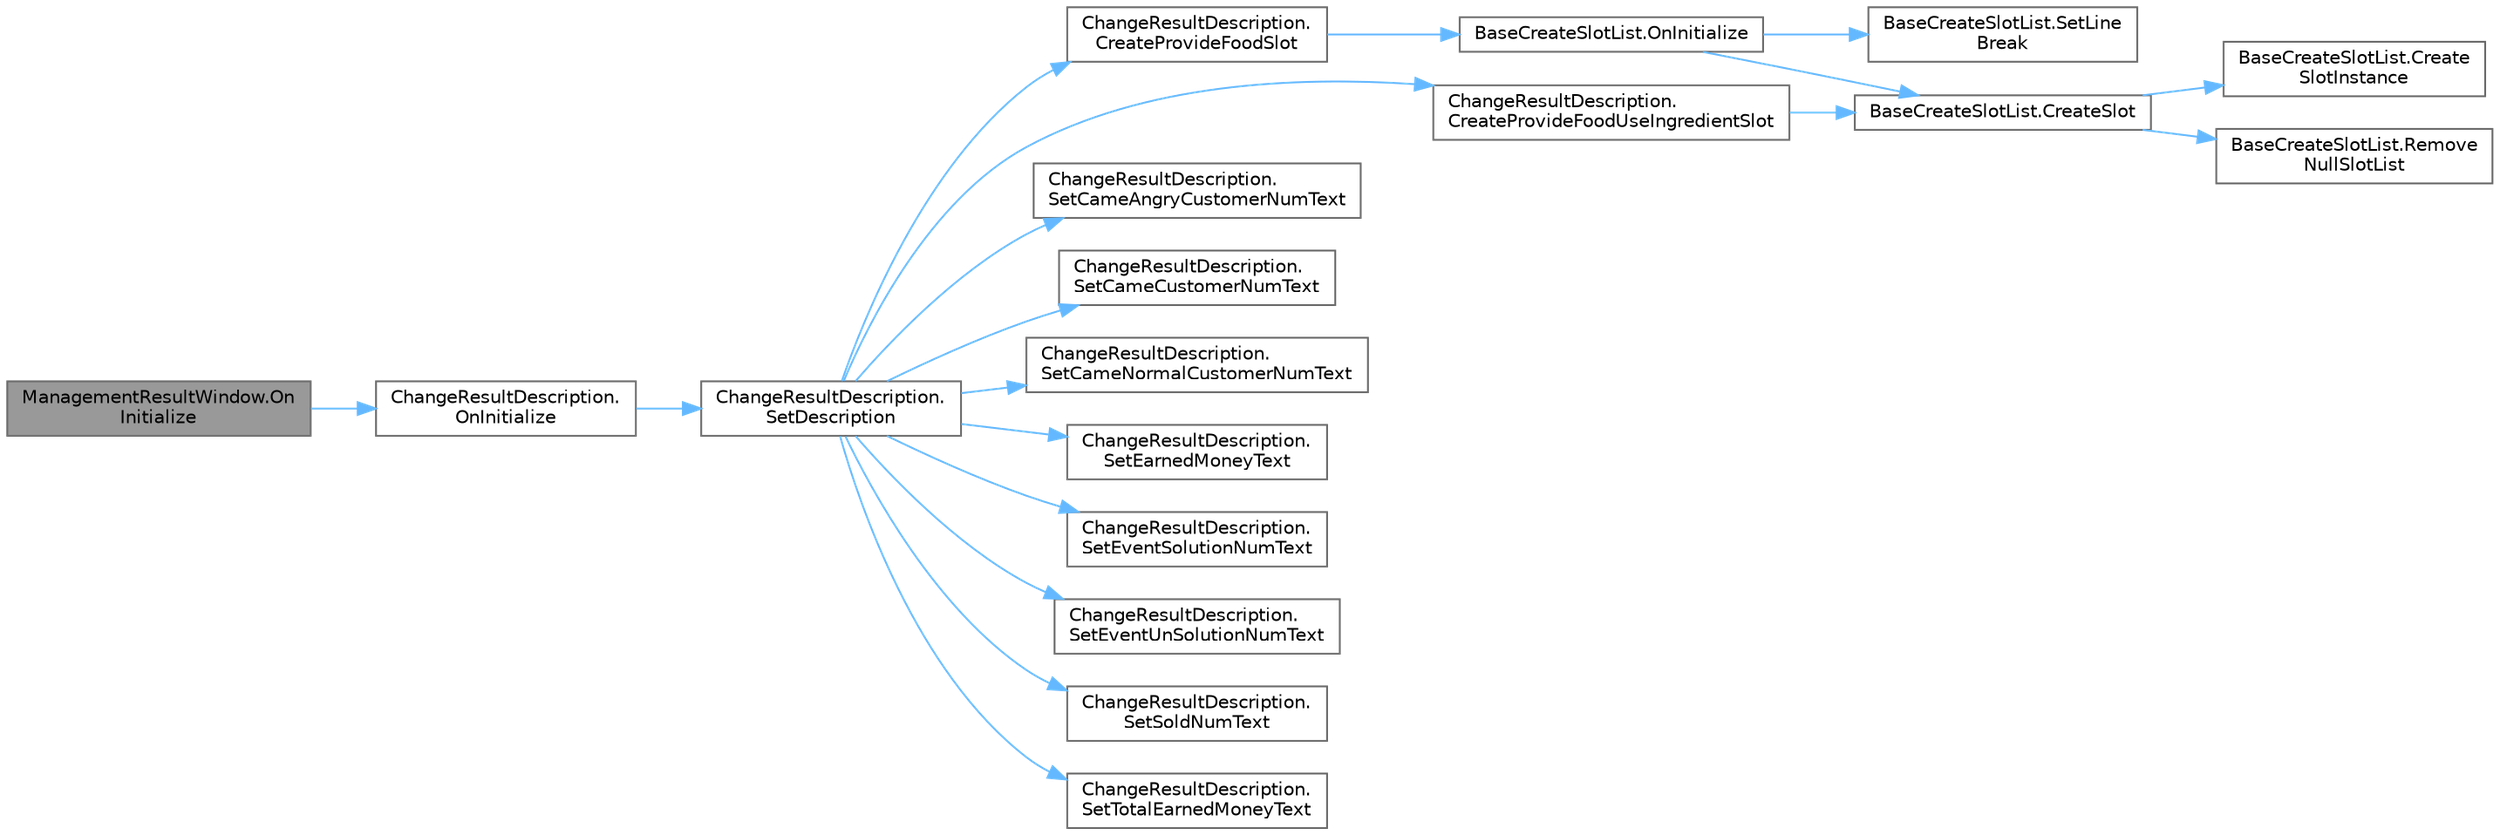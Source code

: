 digraph "ManagementResultWindow.OnInitialize"
{
 // LATEX_PDF_SIZE
  bgcolor="transparent";
  edge [fontname=Helvetica,fontsize=10,labelfontname=Helvetica,labelfontsize=10];
  node [fontname=Helvetica,fontsize=10,shape=box,height=0.2,width=0.4];
  rankdir="LR";
  Node1 [id="Node000001",label="ManagementResultWindow.On\lInitialize",height=0.2,width=0.4,color="gray40", fillcolor="grey60", style="filled", fontcolor="black",tooltip=" "];
  Node1 -> Node2 [id="edge1_Node000001_Node000002",color="steelblue1",style="solid",tooltip=" "];
  Node2 [id="Node000002",label="ChangeResultDescription.\lOnInitialize",height=0.2,width=0.4,color="grey40", fillcolor="white", style="filled",URL="$class_change_result_description.html#ad816096e54a6a415b20e0f112f8622e8",tooltip=" "];
  Node2 -> Node3 [id="edge2_Node000002_Node000003",color="steelblue1",style="solid",tooltip=" "];
  Node3 [id="Node000003",label="ChangeResultDescription.\lSetDescription",height=0.2,width=0.4,color="grey40", fillcolor="white", style="filled",URL="$class_change_result_description.html#ae980f42993baa84b81c7a5272b111089",tooltip=" "];
  Node3 -> Node4 [id="edge3_Node000003_Node000004",color="steelblue1",style="solid",tooltip=" "];
  Node4 [id="Node000004",label="ChangeResultDescription.\lCreateProvideFoodSlot",height=0.2,width=0.4,color="grey40", fillcolor="white", style="filled",URL="$class_change_result_description.html#a8b8f3826f2cf23c8f3a55e423f7e839f",tooltip=" "];
  Node4 -> Node5 [id="edge4_Node000004_Node000005",color="steelblue1",style="solid",tooltip=" "];
  Node5 [id="Node000005",label="BaseCreateSlotList.OnInitialize",height=0.2,width=0.4,color="grey40", fillcolor="white", style="filled",URL="$class_base_create_slot_list.html#a6059aef6a5971425788c7080bca5a4b6",tooltip=" "];
  Node5 -> Node6 [id="edge5_Node000005_Node000006",color="steelblue1",style="solid",tooltip=" "];
  Node6 [id="Node000006",label="BaseCreateSlotList.CreateSlot",height=0.2,width=0.4,color="grey40", fillcolor="white", style="filled",URL="$class_base_create_slot_list.html#a1050fa09f7705d5e74fa66f14594368b",tooltip=" "];
  Node6 -> Node7 [id="edge6_Node000006_Node000007",color="steelblue1",style="solid",tooltip=" "];
  Node7 [id="Node000007",label="BaseCreateSlotList.Create\lSlotInstance",height=0.2,width=0.4,color="grey40", fillcolor="white", style="filled",URL="$class_base_create_slot_list.html#a51b06cac02cad5cb1ecba94d423d7f41",tooltip=" "];
  Node6 -> Node8 [id="edge7_Node000006_Node000008",color="steelblue1",style="solid",tooltip=" "];
  Node8 [id="Node000008",label="BaseCreateSlotList.Remove\lNullSlotList",height=0.2,width=0.4,color="grey40", fillcolor="white", style="filled",URL="$class_base_create_slot_list.html#a693cdbf1d249c8dd8319c2c080098cd0",tooltip=" "];
  Node5 -> Node9 [id="edge8_Node000005_Node000009",color="steelblue1",style="solid",tooltip=" "];
  Node9 [id="Node000009",label="BaseCreateSlotList.SetLine\lBreak",height=0.2,width=0.4,color="grey40", fillcolor="white", style="filled",URL="$class_base_create_slot_list.html#a4ffb3cced3ac36001117fd8dd2f0e87a",tooltip=" "];
  Node3 -> Node10 [id="edge9_Node000003_Node000010",color="steelblue1",style="solid",tooltip=" "];
  Node10 [id="Node000010",label="ChangeResultDescription.\lCreateProvideFoodUseIngredientSlot",height=0.2,width=0.4,color="grey40", fillcolor="white", style="filled",URL="$class_change_result_description.html#ad3d261b3bffc5069f02e535877ab2ee7",tooltip=" "];
  Node10 -> Node6 [id="edge10_Node000010_Node000006",color="steelblue1",style="solid",tooltip=" "];
  Node3 -> Node11 [id="edge11_Node000003_Node000011",color="steelblue1",style="solid",tooltip=" "];
  Node11 [id="Node000011",label="ChangeResultDescription.\lSetCameAngryCustomerNumText",height=0.2,width=0.4,color="grey40", fillcolor="white", style="filled",URL="$class_change_result_description.html#a742e3020740b19cebe24f1c42fb5f9d2",tooltip=" "];
  Node3 -> Node12 [id="edge12_Node000003_Node000012",color="steelblue1",style="solid",tooltip=" "];
  Node12 [id="Node000012",label="ChangeResultDescription.\lSetCameCustomerNumText",height=0.2,width=0.4,color="grey40", fillcolor="white", style="filled",URL="$class_change_result_description.html#a289cb6c372f2882861068653602fe32e",tooltip=" "];
  Node3 -> Node13 [id="edge13_Node000003_Node000013",color="steelblue1",style="solid",tooltip=" "];
  Node13 [id="Node000013",label="ChangeResultDescription.\lSetCameNormalCustomerNumText",height=0.2,width=0.4,color="grey40", fillcolor="white", style="filled",URL="$class_change_result_description.html#af09055913a0c7759706cf4230dd18af6",tooltip=" "];
  Node3 -> Node14 [id="edge14_Node000003_Node000014",color="steelblue1",style="solid",tooltip=" "];
  Node14 [id="Node000014",label="ChangeResultDescription.\lSetEarnedMoneyText",height=0.2,width=0.4,color="grey40", fillcolor="white", style="filled",URL="$class_change_result_description.html#a639908d38ea7ec3d83dbb2965f26eb01",tooltip=" "];
  Node3 -> Node15 [id="edge15_Node000003_Node000015",color="steelblue1",style="solid",tooltip=" "];
  Node15 [id="Node000015",label="ChangeResultDescription.\lSetEventSolutionNumText",height=0.2,width=0.4,color="grey40", fillcolor="white", style="filled",URL="$class_change_result_description.html#ab7d4ebc86ab9f99ea75358acaa607603",tooltip=" "];
  Node3 -> Node16 [id="edge16_Node000003_Node000016",color="steelblue1",style="solid",tooltip=" "];
  Node16 [id="Node000016",label="ChangeResultDescription.\lSetEventUnSolutionNumText",height=0.2,width=0.4,color="grey40", fillcolor="white", style="filled",URL="$class_change_result_description.html#aa1632c554e9b3f2c1b099faea84544fe",tooltip=" "];
  Node3 -> Node17 [id="edge17_Node000003_Node000017",color="steelblue1",style="solid",tooltip=" "];
  Node17 [id="Node000017",label="ChangeResultDescription.\lSetSoldNumText",height=0.2,width=0.4,color="grey40", fillcolor="white", style="filled",URL="$class_change_result_description.html#a0e44b524604e1a41d39155d360c9cd2e",tooltip=" "];
  Node3 -> Node18 [id="edge18_Node000003_Node000018",color="steelblue1",style="solid",tooltip=" "];
  Node18 [id="Node000018",label="ChangeResultDescription.\lSetTotalEarnedMoneyText",height=0.2,width=0.4,color="grey40", fillcolor="white", style="filled",URL="$class_change_result_description.html#aea3526803ccce20ebd3ef78cd6aaf07b",tooltip=" "];
}
